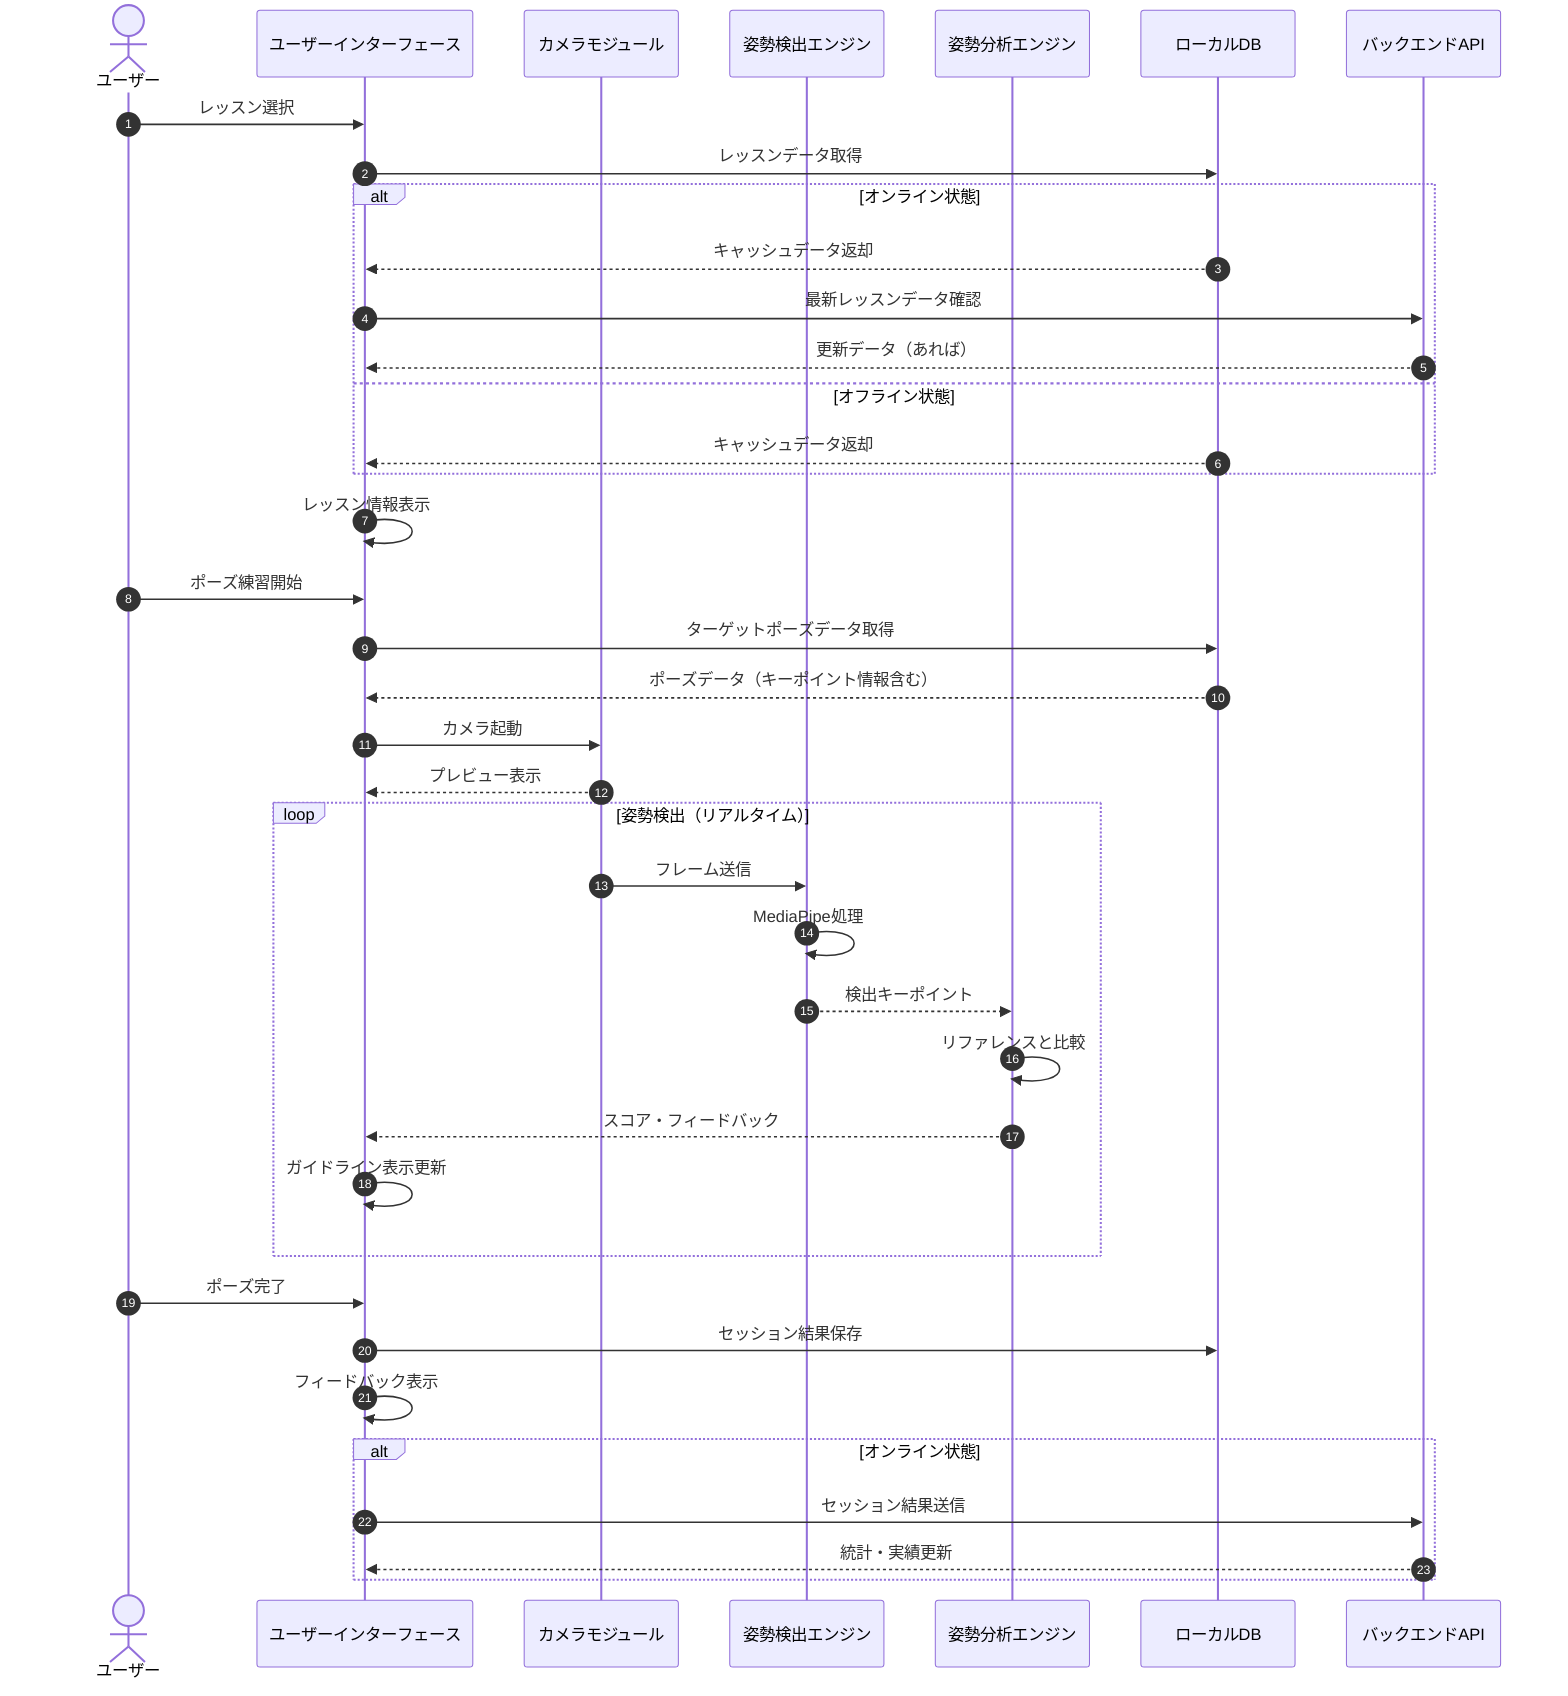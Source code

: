sequenceDiagram
    autonumber
    actor ユーザー
    participant UI as ユーザーインターフェース
    participant Camera as カメラモジュール
    participant PoseDetector as 姿勢検出エンジン
    participant PoseAnalyzer as 姿勢分析エンジン
    participant LocalDB as ローカルDB
    participant API as バックエンドAPI
    
    %% レッスン開始シーケンス
    ユーザー->>UI: レッスン選択
    UI->>LocalDB: レッスンデータ取得
    alt オンライン状態
        LocalDB-->>UI: キャッシュデータ返却
        UI->>API: 最新レッスンデータ確認
        API-->>UI: 更新データ（あれば）
    else オフライン状態
        LocalDB-->>UI: キャッシュデータ返却
    end
    UI->>UI: レッスン情報表示
    
    %% ポーズ検出シーケンス
    ユーザー->>UI: ポーズ練習開始
    UI->>LocalDB: ターゲットポーズデータ取得
    LocalDB-->>UI: ポーズデータ（キーポイント情報含む）
    UI->>Camera: カメラ起動
    Camera-->>UI: プレビュー表示
    loop 姿勢検出（リアルタイム）
        Camera->>PoseDetector: フレーム送信
        PoseDetector->>PoseDetector: MediaPipe処理
        PoseDetector-->>PoseAnalyzer: 検出キーポイント
        PoseAnalyzer->>PoseAnalyzer: リファレンスと比較
        PoseAnalyzer-->>UI: スコア・フィードバック
        UI->>UI: ガイドライン表示更新
    end
    
    %% セッション完了シーケンス
    ユーザー->>UI: ポーズ完了
    UI->>LocalDB: セッション結果保存
    UI->>UI: フィードバック表示
    alt オンライン状態
        UI->>API: セッション結果送信
        API-->>UI: 統計・実績更新
    end